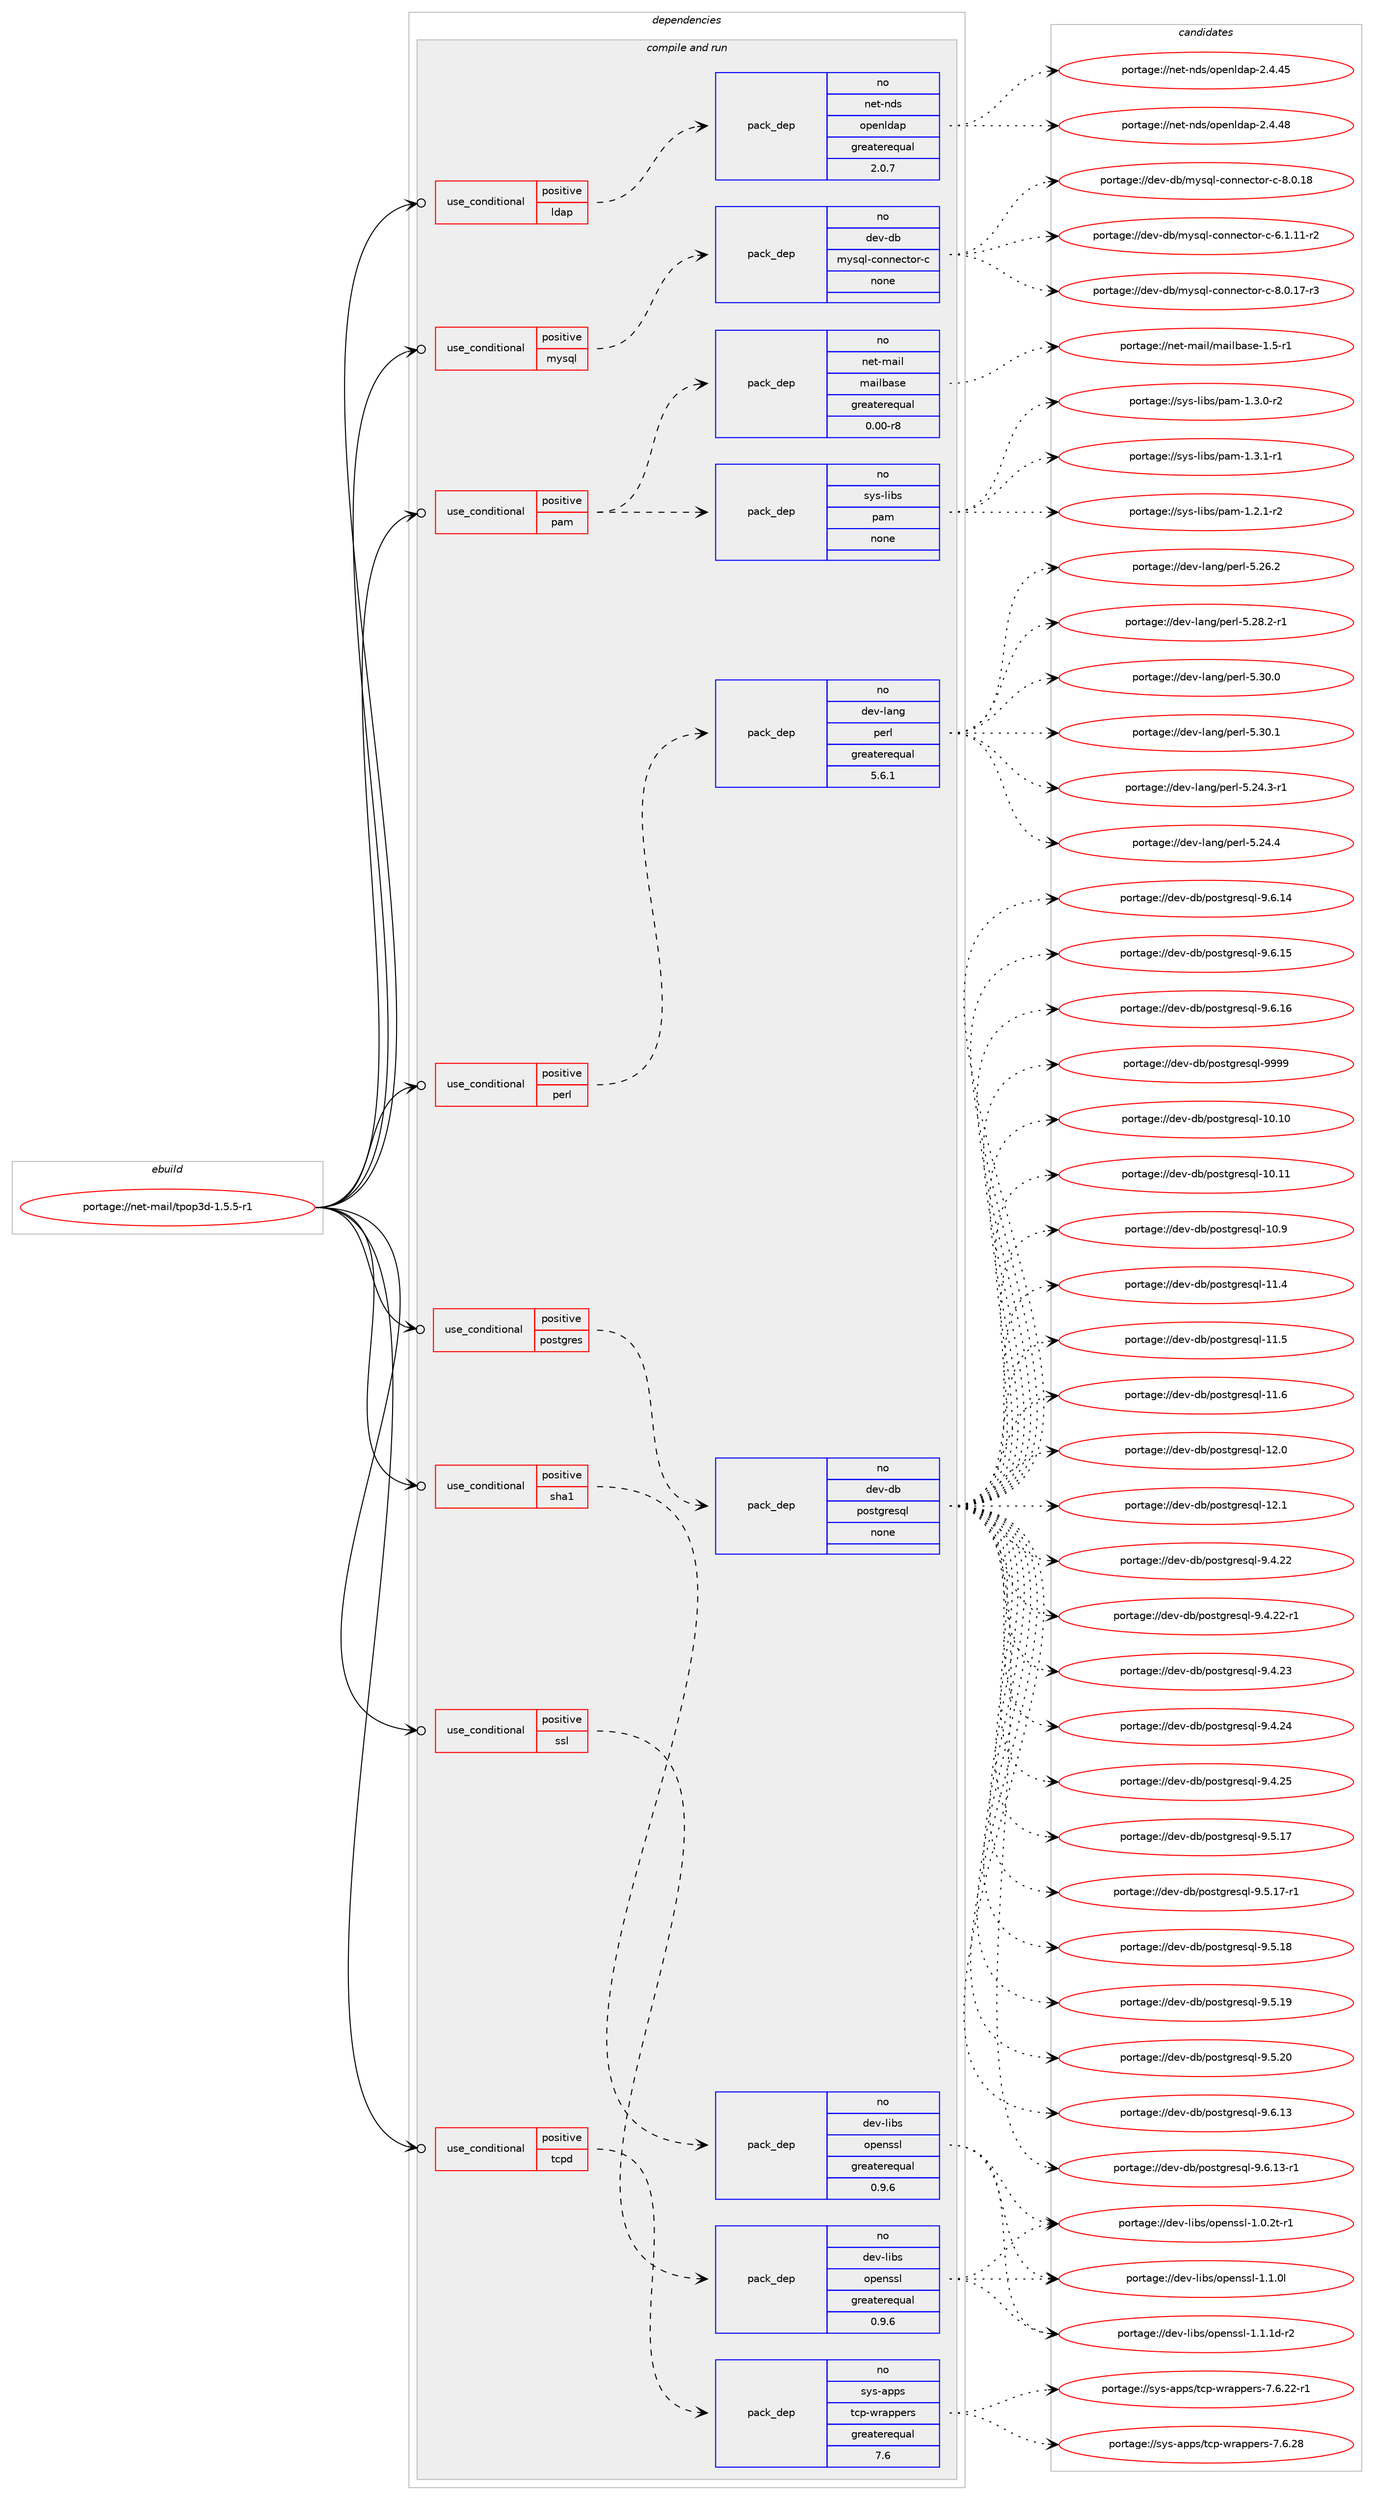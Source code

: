 digraph prolog {

# *************
# Graph options
# *************

newrank=true;
concentrate=true;
compound=true;
graph [rankdir=LR,fontname=Helvetica,fontsize=10,ranksep=1.5];#, ranksep=2.5, nodesep=0.2];
edge  [arrowhead=vee];
node  [fontname=Helvetica,fontsize=10];

# **********
# The ebuild
# **********

subgraph cluster_leftcol {
color=gray;
rank=same;
label=<<i>ebuild</i>>;
id [label="portage://net-mail/tpop3d-1.5.5-r1", color=red, width=4, href="../net-mail/tpop3d-1.5.5-r1.svg"];
}

# ****************
# The dependencies
# ****************

subgraph cluster_midcol {
color=gray;
label=<<i>dependencies</i>>;
subgraph cluster_compile {
fillcolor="#eeeeee";
style=filled;
label=<<i>compile</i>>;
}
subgraph cluster_compileandrun {
fillcolor="#eeeeee";
style=filled;
label=<<i>compile and run</i>>;
subgraph cond91045 {
dependency363691 [label=<<TABLE BORDER="0" CELLBORDER="1" CELLSPACING="0" CELLPADDING="4"><TR><TD ROWSPAN="3" CELLPADDING="10">use_conditional</TD></TR><TR><TD>positive</TD></TR><TR><TD>ldap</TD></TR></TABLE>>, shape=none, color=red];
subgraph pack266585 {
dependency363692 [label=<<TABLE BORDER="0" CELLBORDER="1" CELLSPACING="0" CELLPADDING="4" WIDTH="220"><TR><TD ROWSPAN="6" CELLPADDING="30">pack_dep</TD></TR><TR><TD WIDTH="110">no</TD></TR><TR><TD>net-nds</TD></TR><TR><TD>openldap</TD></TR><TR><TD>greaterequal</TD></TR><TR><TD>2.0.7</TD></TR></TABLE>>, shape=none, color=blue];
}
dependency363691:e -> dependency363692:w [weight=20,style="dashed",arrowhead="vee"];
}
id:e -> dependency363691:w [weight=20,style="solid",arrowhead="odotvee"];
subgraph cond91046 {
dependency363693 [label=<<TABLE BORDER="0" CELLBORDER="1" CELLSPACING="0" CELLPADDING="4"><TR><TD ROWSPAN="3" CELLPADDING="10">use_conditional</TD></TR><TR><TD>positive</TD></TR><TR><TD>mysql</TD></TR></TABLE>>, shape=none, color=red];
subgraph pack266586 {
dependency363694 [label=<<TABLE BORDER="0" CELLBORDER="1" CELLSPACING="0" CELLPADDING="4" WIDTH="220"><TR><TD ROWSPAN="6" CELLPADDING="30">pack_dep</TD></TR><TR><TD WIDTH="110">no</TD></TR><TR><TD>dev-db</TD></TR><TR><TD>mysql-connector-c</TD></TR><TR><TD>none</TD></TR><TR><TD></TD></TR></TABLE>>, shape=none, color=blue];
}
dependency363693:e -> dependency363694:w [weight=20,style="dashed",arrowhead="vee"];
}
id:e -> dependency363693:w [weight=20,style="solid",arrowhead="odotvee"];
subgraph cond91047 {
dependency363695 [label=<<TABLE BORDER="0" CELLBORDER="1" CELLSPACING="0" CELLPADDING="4"><TR><TD ROWSPAN="3" CELLPADDING="10">use_conditional</TD></TR><TR><TD>positive</TD></TR><TR><TD>pam</TD></TR></TABLE>>, shape=none, color=red];
subgraph pack266587 {
dependency363696 [label=<<TABLE BORDER="0" CELLBORDER="1" CELLSPACING="0" CELLPADDING="4" WIDTH="220"><TR><TD ROWSPAN="6" CELLPADDING="30">pack_dep</TD></TR><TR><TD WIDTH="110">no</TD></TR><TR><TD>sys-libs</TD></TR><TR><TD>pam</TD></TR><TR><TD>none</TD></TR><TR><TD></TD></TR></TABLE>>, shape=none, color=blue];
}
dependency363695:e -> dependency363696:w [weight=20,style="dashed",arrowhead="vee"];
subgraph pack266588 {
dependency363697 [label=<<TABLE BORDER="0" CELLBORDER="1" CELLSPACING="0" CELLPADDING="4" WIDTH="220"><TR><TD ROWSPAN="6" CELLPADDING="30">pack_dep</TD></TR><TR><TD WIDTH="110">no</TD></TR><TR><TD>net-mail</TD></TR><TR><TD>mailbase</TD></TR><TR><TD>greaterequal</TD></TR><TR><TD>0.00-r8</TD></TR></TABLE>>, shape=none, color=blue];
}
dependency363695:e -> dependency363697:w [weight=20,style="dashed",arrowhead="vee"];
}
id:e -> dependency363695:w [weight=20,style="solid",arrowhead="odotvee"];
subgraph cond91048 {
dependency363698 [label=<<TABLE BORDER="0" CELLBORDER="1" CELLSPACING="0" CELLPADDING="4"><TR><TD ROWSPAN="3" CELLPADDING="10">use_conditional</TD></TR><TR><TD>positive</TD></TR><TR><TD>perl</TD></TR></TABLE>>, shape=none, color=red];
subgraph pack266589 {
dependency363699 [label=<<TABLE BORDER="0" CELLBORDER="1" CELLSPACING="0" CELLPADDING="4" WIDTH="220"><TR><TD ROWSPAN="6" CELLPADDING="30">pack_dep</TD></TR><TR><TD WIDTH="110">no</TD></TR><TR><TD>dev-lang</TD></TR><TR><TD>perl</TD></TR><TR><TD>greaterequal</TD></TR><TR><TD>5.6.1</TD></TR></TABLE>>, shape=none, color=blue];
}
dependency363698:e -> dependency363699:w [weight=20,style="dashed",arrowhead="vee"];
}
id:e -> dependency363698:w [weight=20,style="solid",arrowhead="odotvee"];
subgraph cond91049 {
dependency363700 [label=<<TABLE BORDER="0" CELLBORDER="1" CELLSPACING="0" CELLPADDING="4"><TR><TD ROWSPAN="3" CELLPADDING="10">use_conditional</TD></TR><TR><TD>positive</TD></TR><TR><TD>postgres</TD></TR></TABLE>>, shape=none, color=red];
subgraph pack266590 {
dependency363701 [label=<<TABLE BORDER="0" CELLBORDER="1" CELLSPACING="0" CELLPADDING="4" WIDTH="220"><TR><TD ROWSPAN="6" CELLPADDING="30">pack_dep</TD></TR><TR><TD WIDTH="110">no</TD></TR><TR><TD>dev-db</TD></TR><TR><TD>postgresql</TD></TR><TR><TD>none</TD></TR><TR><TD></TD></TR></TABLE>>, shape=none, color=blue];
}
dependency363700:e -> dependency363701:w [weight=20,style="dashed",arrowhead="vee"];
}
id:e -> dependency363700:w [weight=20,style="solid",arrowhead="odotvee"];
subgraph cond91050 {
dependency363702 [label=<<TABLE BORDER="0" CELLBORDER="1" CELLSPACING="0" CELLPADDING="4"><TR><TD ROWSPAN="3" CELLPADDING="10">use_conditional</TD></TR><TR><TD>positive</TD></TR><TR><TD>sha1</TD></TR></TABLE>>, shape=none, color=red];
subgraph pack266591 {
dependency363703 [label=<<TABLE BORDER="0" CELLBORDER="1" CELLSPACING="0" CELLPADDING="4" WIDTH="220"><TR><TD ROWSPAN="6" CELLPADDING="30">pack_dep</TD></TR><TR><TD WIDTH="110">no</TD></TR><TR><TD>dev-libs</TD></TR><TR><TD>openssl</TD></TR><TR><TD>greaterequal</TD></TR><TR><TD>0.9.6</TD></TR></TABLE>>, shape=none, color=blue];
}
dependency363702:e -> dependency363703:w [weight=20,style="dashed",arrowhead="vee"];
}
id:e -> dependency363702:w [weight=20,style="solid",arrowhead="odotvee"];
subgraph cond91051 {
dependency363704 [label=<<TABLE BORDER="0" CELLBORDER="1" CELLSPACING="0" CELLPADDING="4"><TR><TD ROWSPAN="3" CELLPADDING="10">use_conditional</TD></TR><TR><TD>positive</TD></TR><TR><TD>ssl</TD></TR></TABLE>>, shape=none, color=red];
subgraph pack266592 {
dependency363705 [label=<<TABLE BORDER="0" CELLBORDER="1" CELLSPACING="0" CELLPADDING="4" WIDTH="220"><TR><TD ROWSPAN="6" CELLPADDING="30">pack_dep</TD></TR><TR><TD WIDTH="110">no</TD></TR><TR><TD>dev-libs</TD></TR><TR><TD>openssl</TD></TR><TR><TD>greaterequal</TD></TR><TR><TD>0.9.6</TD></TR></TABLE>>, shape=none, color=blue];
}
dependency363704:e -> dependency363705:w [weight=20,style="dashed",arrowhead="vee"];
}
id:e -> dependency363704:w [weight=20,style="solid",arrowhead="odotvee"];
subgraph cond91052 {
dependency363706 [label=<<TABLE BORDER="0" CELLBORDER="1" CELLSPACING="0" CELLPADDING="4"><TR><TD ROWSPAN="3" CELLPADDING="10">use_conditional</TD></TR><TR><TD>positive</TD></TR><TR><TD>tcpd</TD></TR></TABLE>>, shape=none, color=red];
subgraph pack266593 {
dependency363707 [label=<<TABLE BORDER="0" CELLBORDER="1" CELLSPACING="0" CELLPADDING="4" WIDTH="220"><TR><TD ROWSPAN="6" CELLPADDING="30">pack_dep</TD></TR><TR><TD WIDTH="110">no</TD></TR><TR><TD>sys-apps</TD></TR><TR><TD>tcp-wrappers</TD></TR><TR><TD>greaterequal</TD></TR><TR><TD>7.6</TD></TR></TABLE>>, shape=none, color=blue];
}
dependency363706:e -> dependency363707:w [weight=20,style="dashed",arrowhead="vee"];
}
id:e -> dependency363706:w [weight=20,style="solid",arrowhead="odotvee"];
}
subgraph cluster_run {
fillcolor="#eeeeee";
style=filled;
label=<<i>run</i>>;
}
}

# **************
# The candidates
# **************

subgraph cluster_choices {
rank=same;
color=gray;
label=<<i>candidates</i>>;

subgraph choice266585 {
color=black;
nodesep=1;
choiceportage11010111645110100115471111121011101081009711245504652465253 [label="portage://net-nds/openldap-2.4.45", color=red, width=4,href="../net-nds/openldap-2.4.45.svg"];
choiceportage11010111645110100115471111121011101081009711245504652465256 [label="portage://net-nds/openldap-2.4.48", color=red, width=4,href="../net-nds/openldap-2.4.48.svg"];
dependency363692:e -> choiceportage11010111645110100115471111121011101081009711245504652465253:w [style=dotted,weight="100"];
dependency363692:e -> choiceportage11010111645110100115471111121011101081009711245504652465256:w [style=dotted,weight="100"];
}
subgraph choice266586 {
color=black;
nodesep=1;
choiceportage1001011184510098471091211151131084599111110110101991161111144599455446494649494511450 [label="portage://dev-db/mysql-connector-c-6.1.11-r2", color=red, width=4,href="../dev-db/mysql-connector-c-6.1.11-r2.svg"];
choiceportage1001011184510098471091211151131084599111110110101991161111144599455646484649554511451 [label="portage://dev-db/mysql-connector-c-8.0.17-r3", color=red, width=4,href="../dev-db/mysql-connector-c-8.0.17-r3.svg"];
choiceportage100101118451009847109121115113108459911111011010199116111114459945564648464956 [label="portage://dev-db/mysql-connector-c-8.0.18", color=red, width=4,href="../dev-db/mysql-connector-c-8.0.18.svg"];
dependency363694:e -> choiceportage1001011184510098471091211151131084599111110110101991161111144599455446494649494511450:w [style=dotted,weight="100"];
dependency363694:e -> choiceportage1001011184510098471091211151131084599111110110101991161111144599455646484649554511451:w [style=dotted,weight="100"];
dependency363694:e -> choiceportage100101118451009847109121115113108459911111011010199116111114459945564648464956:w [style=dotted,weight="100"];
}
subgraph choice266587 {
color=black;
nodesep=1;
choiceportage115121115451081059811547112971094549465046494511450 [label="portage://sys-libs/pam-1.2.1-r2", color=red, width=4,href="../sys-libs/pam-1.2.1-r2.svg"];
choiceportage115121115451081059811547112971094549465146484511450 [label="portage://sys-libs/pam-1.3.0-r2", color=red, width=4,href="../sys-libs/pam-1.3.0-r2.svg"];
choiceportage115121115451081059811547112971094549465146494511449 [label="portage://sys-libs/pam-1.3.1-r1", color=red, width=4,href="../sys-libs/pam-1.3.1-r1.svg"];
dependency363696:e -> choiceportage115121115451081059811547112971094549465046494511450:w [style=dotted,weight="100"];
dependency363696:e -> choiceportage115121115451081059811547112971094549465146484511450:w [style=dotted,weight="100"];
dependency363696:e -> choiceportage115121115451081059811547112971094549465146494511449:w [style=dotted,weight="100"];
}
subgraph choice266588 {
color=black;
nodesep=1;
choiceportage110101116451099710510847109971051089897115101454946534511449 [label="portage://net-mail/mailbase-1.5-r1", color=red, width=4,href="../net-mail/mailbase-1.5-r1.svg"];
dependency363697:e -> choiceportage110101116451099710510847109971051089897115101454946534511449:w [style=dotted,weight="100"];
}
subgraph choice266589 {
color=black;
nodesep=1;
choiceportage100101118451089711010347112101114108455346505246514511449 [label="portage://dev-lang/perl-5.24.3-r1", color=red, width=4,href="../dev-lang/perl-5.24.3-r1.svg"];
choiceportage10010111845108971101034711210111410845534650524652 [label="portage://dev-lang/perl-5.24.4", color=red, width=4,href="../dev-lang/perl-5.24.4.svg"];
choiceportage10010111845108971101034711210111410845534650544650 [label="portage://dev-lang/perl-5.26.2", color=red, width=4,href="../dev-lang/perl-5.26.2.svg"];
choiceportage100101118451089711010347112101114108455346505646504511449 [label="portage://dev-lang/perl-5.28.2-r1", color=red, width=4,href="../dev-lang/perl-5.28.2-r1.svg"];
choiceportage10010111845108971101034711210111410845534651484648 [label="portage://dev-lang/perl-5.30.0", color=red, width=4,href="../dev-lang/perl-5.30.0.svg"];
choiceportage10010111845108971101034711210111410845534651484649 [label="portage://dev-lang/perl-5.30.1", color=red, width=4,href="../dev-lang/perl-5.30.1.svg"];
dependency363699:e -> choiceportage100101118451089711010347112101114108455346505246514511449:w [style=dotted,weight="100"];
dependency363699:e -> choiceportage10010111845108971101034711210111410845534650524652:w [style=dotted,weight="100"];
dependency363699:e -> choiceportage10010111845108971101034711210111410845534650544650:w [style=dotted,weight="100"];
dependency363699:e -> choiceportage100101118451089711010347112101114108455346505646504511449:w [style=dotted,weight="100"];
dependency363699:e -> choiceportage10010111845108971101034711210111410845534651484648:w [style=dotted,weight="100"];
dependency363699:e -> choiceportage10010111845108971101034711210111410845534651484649:w [style=dotted,weight="100"];
}
subgraph choice266590 {
color=black;
nodesep=1;
choiceportage100101118451009847112111115116103114101115113108454948464948 [label="portage://dev-db/postgresql-10.10", color=red, width=4,href="../dev-db/postgresql-10.10.svg"];
choiceportage100101118451009847112111115116103114101115113108454948464949 [label="portage://dev-db/postgresql-10.11", color=red, width=4,href="../dev-db/postgresql-10.11.svg"];
choiceportage1001011184510098471121111151161031141011151131084549484657 [label="portage://dev-db/postgresql-10.9", color=red, width=4,href="../dev-db/postgresql-10.9.svg"];
choiceportage1001011184510098471121111151161031141011151131084549494652 [label="portage://dev-db/postgresql-11.4", color=red, width=4,href="../dev-db/postgresql-11.4.svg"];
choiceportage1001011184510098471121111151161031141011151131084549494653 [label="portage://dev-db/postgresql-11.5", color=red, width=4,href="../dev-db/postgresql-11.5.svg"];
choiceportage1001011184510098471121111151161031141011151131084549494654 [label="portage://dev-db/postgresql-11.6", color=red, width=4,href="../dev-db/postgresql-11.6.svg"];
choiceportage1001011184510098471121111151161031141011151131084549504648 [label="portage://dev-db/postgresql-12.0", color=red, width=4,href="../dev-db/postgresql-12.0.svg"];
choiceportage1001011184510098471121111151161031141011151131084549504649 [label="portage://dev-db/postgresql-12.1", color=red, width=4,href="../dev-db/postgresql-12.1.svg"];
choiceportage10010111845100984711211111511610311410111511310845574652465050 [label="portage://dev-db/postgresql-9.4.22", color=red, width=4,href="../dev-db/postgresql-9.4.22.svg"];
choiceportage100101118451009847112111115116103114101115113108455746524650504511449 [label="portage://dev-db/postgresql-9.4.22-r1", color=red, width=4,href="../dev-db/postgresql-9.4.22-r1.svg"];
choiceportage10010111845100984711211111511610311410111511310845574652465051 [label="portage://dev-db/postgresql-9.4.23", color=red, width=4,href="../dev-db/postgresql-9.4.23.svg"];
choiceportage10010111845100984711211111511610311410111511310845574652465052 [label="portage://dev-db/postgresql-9.4.24", color=red, width=4,href="../dev-db/postgresql-9.4.24.svg"];
choiceportage10010111845100984711211111511610311410111511310845574652465053 [label="portage://dev-db/postgresql-9.4.25", color=red, width=4,href="../dev-db/postgresql-9.4.25.svg"];
choiceportage10010111845100984711211111511610311410111511310845574653464955 [label="portage://dev-db/postgresql-9.5.17", color=red, width=4,href="../dev-db/postgresql-9.5.17.svg"];
choiceportage100101118451009847112111115116103114101115113108455746534649554511449 [label="portage://dev-db/postgresql-9.5.17-r1", color=red, width=4,href="../dev-db/postgresql-9.5.17-r1.svg"];
choiceportage10010111845100984711211111511610311410111511310845574653464956 [label="portage://dev-db/postgresql-9.5.18", color=red, width=4,href="../dev-db/postgresql-9.5.18.svg"];
choiceportage10010111845100984711211111511610311410111511310845574653464957 [label="portage://dev-db/postgresql-9.5.19", color=red, width=4,href="../dev-db/postgresql-9.5.19.svg"];
choiceportage10010111845100984711211111511610311410111511310845574653465048 [label="portage://dev-db/postgresql-9.5.20", color=red, width=4,href="../dev-db/postgresql-9.5.20.svg"];
choiceportage10010111845100984711211111511610311410111511310845574654464951 [label="portage://dev-db/postgresql-9.6.13", color=red, width=4,href="../dev-db/postgresql-9.6.13.svg"];
choiceportage100101118451009847112111115116103114101115113108455746544649514511449 [label="portage://dev-db/postgresql-9.6.13-r1", color=red, width=4,href="../dev-db/postgresql-9.6.13-r1.svg"];
choiceportage10010111845100984711211111511610311410111511310845574654464952 [label="portage://dev-db/postgresql-9.6.14", color=red, width=4,href="../dev-db/postgresql-9.6.14.svg"];
choiceportage10010111845100984711211111511610311410111511310845574654464953 [label="portage://dev-db/postgresql-9.6.15", color=red, width=4,href="../dev-db/postgresql-9.6.15.svg"];
choiceportage10010111845100984711211111511610311410111511310845574654464954 [label="portage://dev-db/postgresql-9.6.16", color=red, width=4,href="../dev-db/postgresql-9.6.16.svg"];
choiceportage1001011184510098471121111151161031141011151131084557575757 [label="portage://dev-db/postgresql-9999", color=red, width=4,href="../dev-db/postgresql-9999.svg"];
dependency363701:e -> choiceportage100101118451009847112111115116103114101115113108454948464948:w [style=dotted,weight="100"];
dependency363701:e -> choiceportage100101118451009847112111115116103114101115113108454948464949:w [style=dotted,weight="100"];
dependency363701:e -> choiceportage1001011184510098471121111151161031141011151131084549484657:w [style=dotted,weight="100"];
dependency363701:e -> choiceportage1001011184510098471121111151161031141011151131084549494652:w [style=dotted,weight="100"];
dependency363701:e -> choiceportage1001011184510098471121111151161031141011151131084549494653:w [style=dotted,weight="100"];
dependency363701:e -> choiceportage1001011184510098471121111151161031141011151131084549494654:w [style=dotted,weight="100"];
dependency363701:e -> choiceportage1001011184510098471121111151161031141011151131084549504648:w [style=dotted,weight="100"];
dependency363701:e -> choiceportage1001011184510098471121111151161031141011151131084549504649:w [style=dotted,weight="100"];
dependency363701:e -> choiceportage10010111845100984711211111511610311410111511310845574652465050:w [style=dotted,weight="100"];
dependency363701:e -> choiceportage100101118451009847112111115116103114101115113108455746524650504511449:w [style=dotted,weight="100"];
dependency363701:e -> choiceportage10010111845100984711211111511610311410111511310845574652465051:w [style=dotted,weight="100"];
dependency363701:e -> choiceportage10010111845100984711211111511610311410111511310845574652465052:w [style=dotted,weight="100"];
dependency363701:e -> choiceportage10010111845100984711211111511610311410111511310845574652465053:w [style=dotted,weight="100"];
dependency363701:e -> choiceportage10010111845100984711211111511610311410111511310845574653464955:w [style=dotted,weight="100"];
dependency363701:e -> choiceportage100101118451009847112111115116103114101115113108455746534649554511449:w [style=dotted,weight="100"];
dependency363701:e -> choiceportage10010111845100984711211111511610311410111511310845574653464956:w [style=dotted,weight="100"];
dependency363701:e -> choiceportage10010111845100984711211111511610311410111511310845574653464957:w [style=dotted,weight="100"];
dependency363701:e -> choiceportage10010111845100984711211111511610311410111511310845574653465048:w [style=dotted,weight="100"];
dependency363701:e -> choiceportage10010111845100984711211111511610311410111511310845574654464951:w [style=dotted,weight="100"];
dependency363701:e -> choiceportage100101118451009847112111115116103114101115113108455746544649514511449:w [style=dotted,weight="100"];
dependency363701:e -> choiceportage10010111845100984711211111511610311410111511310845574654464952:w [style=dotted,weight="100"];
dependency363701:e -> choiceportage10010111845100984711211111511610311410111511310845574654464953:w [style=dotted,weight="100"];
dependency363701:e -> choiceportage10010111845100984711211111511610311410111511310845574654464954:w [style=dotted,weight="100"];
dependency363701:e -> choiceportage1001011184510098471121111151161031141011151131084557575757:w [style=dotted,weight="100"];
}
subgraph choice266591 {
color=black;
nodesep=1;
choiceportage1001011184510810598115471111121011101151151084549464846501164511449 [label="portage://dev-libs/openssl-1.0.2t-r1", color=red, width=4,href="../dev-libs/openssl-1.0.2t-r1.svg"];
choiceportage100101118451081059811547111112101110115115108454946494648108 [label="portage://dev-libs/openssl-1.1.0l", color=red, width=4,href="../dev-libs/openssl-1.1.0l.svg"];
choiceportage1001011184510810598115471111121011101151151084549464946491004511450 [label="portage://dev-libs/openssl-1.1.1d-r2", color=red, width=4,href="../dev-libs/openssl-1.1.1d-r2.svg"];
dependency363703:e -> choiceportage1001011184510810598115471111121011101151151084549464846501164511449:w [style=dotted,weight="100"];
dependency363703:e -> choiceportage100101118451081059811547111112101110115115108454946494648108:w [style=dotted,weight="100"];
dependency363703:e -> choiceportage1001011184510810598115471111121011101151151084549464946491004511450:w [style=dotted,weight="100"];
}
subgraph choice266592 {
color=black;
nodesep=1;
choiceportage1001011184510810598115471111121011101151151084549464846501164511449 [label="portage://dev-libs/openssl-1.0.2t-r1", color=red, width=4,href="../dev-libs/openssl-1.0.2t-r1.svg"];
choiceportage100101118451081059811547111112101110115115108454946494648108 [label="portage://dev-libs/openssl-1.1.0l", color=red, width=4,href="../dev-libs/openssl-1.1.0l.svg"];
choiceportage1001011184510810598115471111121011101151151084549464946491004511450 [label="portage://dev-libs/openssl-1.1.1d-r2", color=red, width=4,href="../dev-libs/openssl-1.1.1d-r2.svg"];
dependency363705:e -> choiceportage1001011184510810598115471111121011101151151084549464846501164511449:w [style=dotted,weight="100"];
dependency363705:e -> choiceportage100101118451081059811547111112101110115115108454946494648108:w [style=dotted,weight="100"];
dependency363705:e -> choiceportage1001011184510810598115471111121011101151151084549464946491004511450:w [style=dotted,weight="100"];
}
subgraph choice266593 {
color=black;
nodesep=1;
choiceportage115121115459711211211547116991124511911497112112101114115455546544650504511449 [label="portage://sys-apps/tcp-wrappers-7.6.22-r1", color=red, width=4,href="../sys-apps/tcp-wrappers-7.6.22-r1.svg"];
choiceportage11512111545971121121154711699112451191149711211210111411545554654465056 [label="portage://sys-apps/tcp-wrappers-7.6.28", color=red, width=4,href="../sys-apps/tcp-wrappers-7.6.28.svg"];
dependency363707:e -> choiceportage115121115459711211211547116991124511911497112112101114115455546544650504511449:w [style=dotted,weight="100"];
dependency363707:e -> choiceportage11512111545971121121154711699112451191149711211210111411545554654465056:w [style=dotted,weight="100"];
}
}

}

